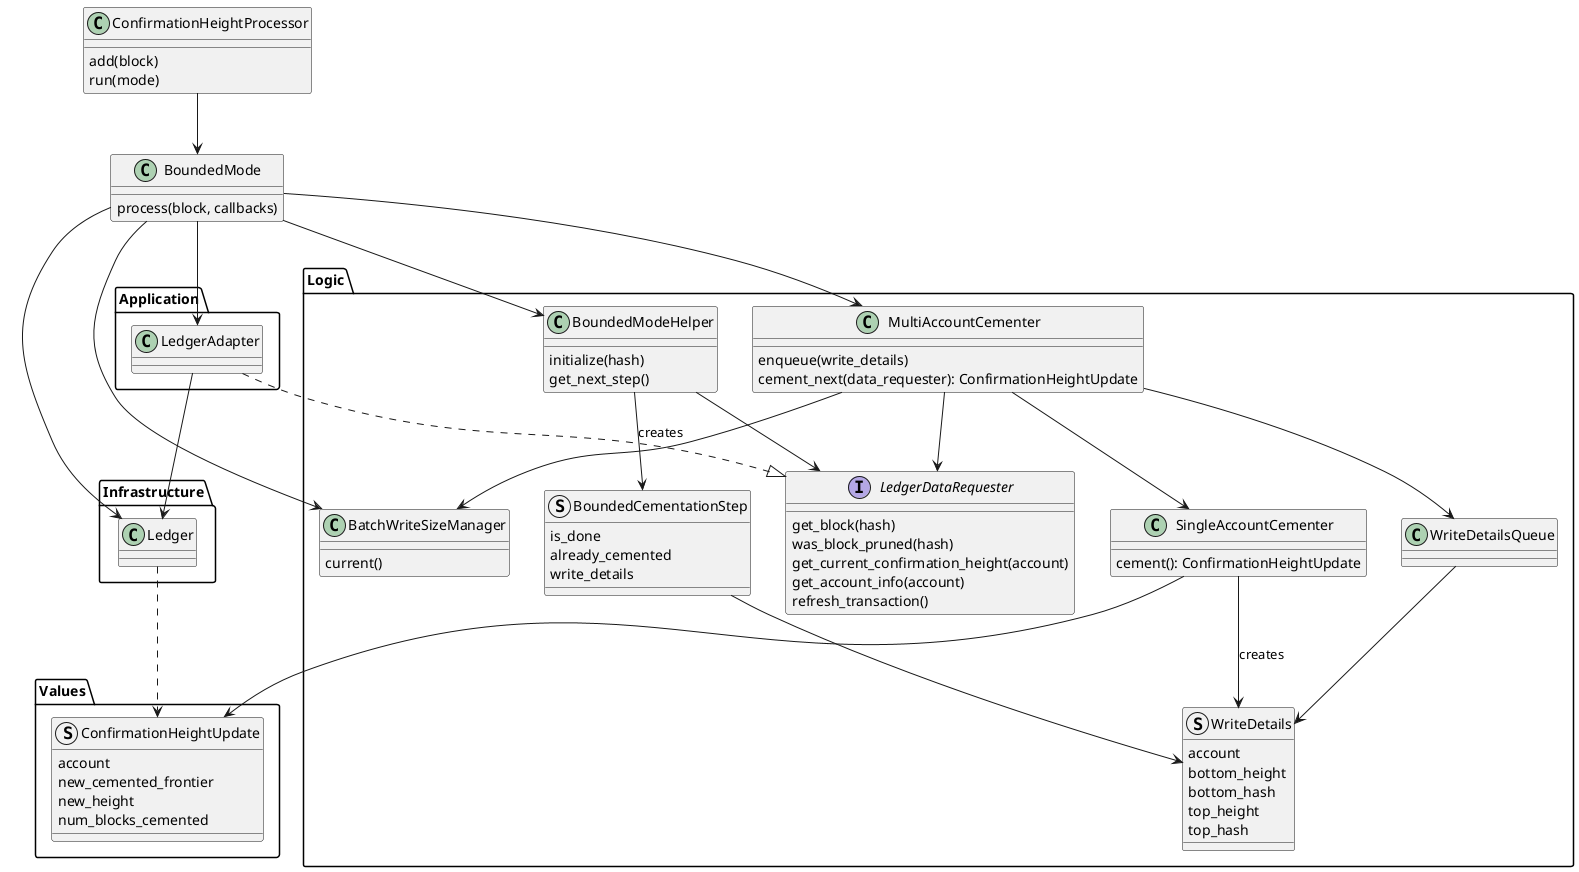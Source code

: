 @startuml "Confirmation Height"
class BoundedMode{
    process(block, callbacks)
}

class ConfirmationHeightProcessor{
    add(block)
    run(mode)
}

package "Infrastructure" {
    class Ledger
}

package "Logic"{
    struct WriteDetails{
        account
        bottom_height
        bottom_hash
        top_height
        top_hash
    }
    class WriteDetailsQueue

    class SingleAccountCementer {
        cement(): ConfirmationHeightUpdate
    }
    class MultiAccountCementer {
        enqueue(write_details)
        cement_next(data_requester): ConfirmationHeightUpdate
    }
    class BatchWriteSizeManager {
        current()
    }

    interface LedgerDataRequester{
        get_block(hash)
        was_block_pruned(hash)
        get_current_confirmation_height(account)
        get_account_info(account)
        refresh_transaction()
    }

    struct BoundedCementationStep{
        is_done
        already_cemented
        write_details
    }

    class BoundedModeHelper{
        initialize(hash)
        get_next_step()
    }

}

package "Values"{
    struct ConfirmationHeightUpdate{
        account
        new_cemented_frontier
        new_height
        num_blocks_cemented
    }
}

package "Application"{
    class LedgerAdapter
}

Ledger ..> ConfirmationHeightUpdate

BoundedMode --> Ledger
BoundedMode --> MultiAccountCementer
BoundedMode --> BatchWriteSizeManager
BoundedMode --> LedgerAdapter
BoundedMode --> BoundedModeHelper

BoundedModeHelper --> BoundedCementationStep: creates
BoundedModeHelper --> LedgerDataRequester

BoundedCementationStep --> WriteDetails

MultiAccountCementer --> SingleAccountCementer
MultiAccountCementer --> BatchWriteSizeManager
MultiAccountCementer --> WriteDetailsQueue
MultiAccountCementer --> LedgerDataRequester

SingleAccountCementer --> ConfirmationHeightUpdate
SingleAccountCementer --> WriteDetails: creates

WriteDetailsQueue --> WriteDetails

ConfirmationHeightProcessor --> BoundedMode

LedgerAdapter ..|> LedgerDataRequester
LedgerAdapter --> Ledger

@enduml
